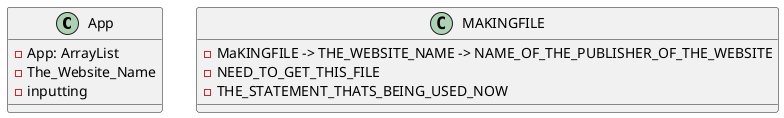@startuml
'https://plantuml.com/sequence-diagram

class App{
- App: ArrayList
- The_Website_Name
- inputting
}
class MAKINGFILE{
- MaKINGFILE -> THE_WEBSITE_NAME -> NAME_OF_THE_PUBLISHER_OF_THE_WEBSITE
- NEED_TO_GET_THIS_FILE
- THE_STATEMENT_THATS_BEING_USED_NOW
}
@enduml